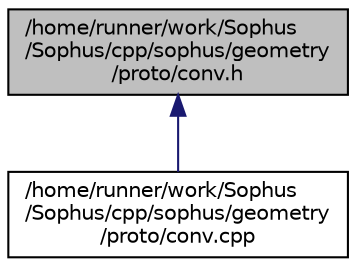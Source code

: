 digraph "/home/runner/work/Sophus/Sophus/cpp/sophus/geometry/proto/conv.h"
{
 // LATEX_PDF_SIZE
  edge [fontname="Helvetica",fontsize="10",labelfontname="Helvetica",labelfontsize="10"];
  node [fontname="Helvetica",fontsize="10",shape=record];
  Node1 [label="/home/runner/work/Sophus\l/Sophus/cpp/sophus/geometry\l/proto/conv.h",height=0.2,width=0.4,color="black", fillcolor="grey75", style="filled", fontcolor="black",tooltip=" "];
  Node1 -> Node2 [dir="back",color="midnightblue",fontsize="10",style="solid",fontname="Helvetica"];
  Node2 [label="/home/runner/work/Sophus\l/Sophus/cpp/sophus/geometry\l/proto/conv.cpp",height=0.2,width=0.4,color="black", fillcolor="white", style="filled",URL="$geometry_2proto_2conv_8cpp.html",tooltip=" "];
}
